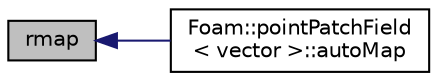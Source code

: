 digraph "rmap"
{
  bgcolor="transparent";
  edge [fontname="Helvetica",fontsize="10",labelfontname="Helvetica",labelfontsize="10"];
  node [fontname="Helvetica",fontsize="10",shape=record];
  rankdir="LR";
  Node180 [label="rmap",height=0.2,width=0.4,color="black", fillcolor="grey75", style="filled", fontcolor="black"];
  Node180 -> Node181 [dir="back",color="midnightblue",fontsize="10",style="solid",fontname="Helvetica"];
  Node181 [label="Foam::pointPatchField\l\< vector \>::autoMap",height=0.2,width=0.4,color="black",URL="$a23773.html#abf58eedf46491752136ded9702277675",tooltip="Map (and resize as needed) from self given a mapping object. "];
}
